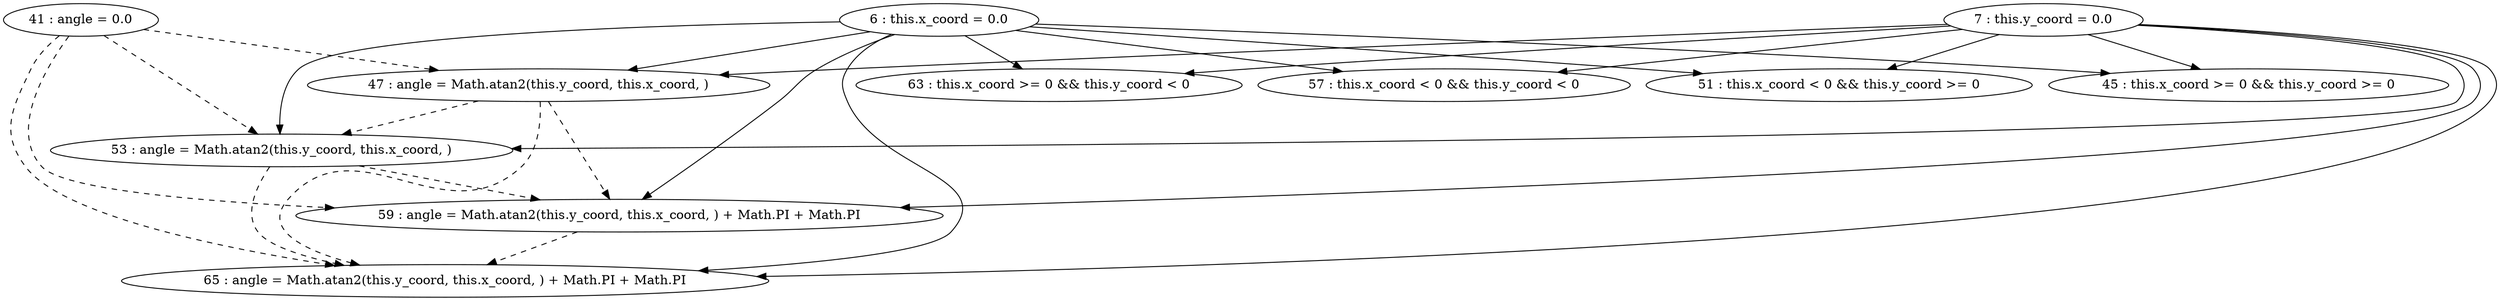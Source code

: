 digraph G {
"6 : this.x_coord = 0.0"
"6 : this.x_coord = 0.0" -> "47 : angle = Math.atan2(this.y_coord, this.x_coord, )"
"6 : this.x_coord = 0.0" -> "51 : this.x_coord < 0 && this.y_coord >= 0"
"6 : this.x_coord = 0.0" -> "59 : angle = Math.atan2(this.y_coord, this.x_coord, ) + Math.PI + Math.PI"
"6 : this.x_coord = 0.0" -> "45 : this.x_coord >= 0 && this.y_coord >= 0"
"6 : this.x_coord = 0.0" -> "63 : this.x_coord >= 0 && this.y_coord < 0"
"6 : this.x_coord = 0.0" -> "65 : angle = Math.atan2(this.y_coord, this.x_coord, ) + Math.PI + Math.PI"
"6 : this.x_coord = 0.0" -> "57 : this.x_coord < 0 && this.y_coord < 0"
"6 : this.x_coord = 0.0" -> "53 : angle = Math.atan2(this.y_coord, this.x_coord, )"
"7 : this.y_coord = 0.0"
"7 : this.y_coord = 0.0" -> "47 : angle = Math.atan2(this.y_coord, this.x_coord, )"
"7 : this.y_coord = 0.0" -> "51 : this.x_coord < 0 && this.y_coord >= 0"
"7 : this.y_coord = 0.0" -> "59 : angle = Math.atan2(this.y_coord, this.x_coord, ) + Math.PI + Math.PI"
"7 : this.y_coord = 0.0" -> "45 : this.x_coord >= 0 && this.y_coord >= 0"
"7 : this.y_coord = 0.0" -> "63 : this.x_coord >= 0 && this.y_coord < 0"
"7 : this.y_coord = 0.0" -> "65 : angle = Math.atan2(this.y_coord, this.x_coord, ) + Math.PI + Math.PI"
"7 : this.y_coord = 0.0" -> "57 : this.x_coord < 0 && this.y_coord < 0"
"7 : this.y_coord = 0.0" -> "53 : angle = Math.atan2(this.y_coord, this.x_coord, )"
"41 : angle = 0.0"
"41 : angle = 0.0" -> "47 : angle = Math.atan2(this.y_coord, this.x_coord, )" [style=dashed]
"41 : angle = 0.0" -> "59 : angle = Math.atan2(this.y_coord, this.x_coord, ) + Math.PI + Math.PI" [style=dashed]
"41 : angle = 0.0" -> "65 : angle = Math.atan2(this.y_coord, this.x_coord, ) + Math.PI + Math.PI" [style=dashed]
"41 : angle = 0.0" -> "53 : angle = Math.atan2(this.y_coord, this.x_coord, )" [style=dashed]
"45 : this.x_coord >= 0 && this.y_coord >= 0"
"47 : angle = Math.atan2(this.y_coord, this.x_coord, )"
"47 : angle = Math.atan2(this.y_coord, this.x_coord, )" -> "59 : angle = Math.atan2(this.y_coord, this.x_coord, ) + Math.PI + Math.PI" [style=dashed]
"47 : angle = Math.atan2(this.y_coord, this.x_coord, )" -> "65 : angle = Math.atan2(this.y_coord, this.x_coord, ) + Math.PI + Math.PI" [style=dashed]
"47 : angle = Math.atan2(this.y_coord, this.x_coord, )" -> "53 : angle = Math.atan2(this.y_coord, this.x_coord, )" [style=dashed]
"51 : this.x_coord < 0 && this.y_coord >= 0"
"53 : angle = Math.atan2(this.y_coord, this.x_coord, )"
"53 : angle = Math.atan2(this.y_coord, this.x_coord, )" -> "59 : angle = Math.atan2(this.y_coord, this.x_coord, ) + Math.PI + Math.PI" [style=dashed]
"53 : angle = Math.atan2(this.y_coord, this.x_coord, )" -> "65 : angle = Math.atan2(this.y_coord, this.x_coord, ) + Math.PI + Math.PI" [style=dashed]
"57 : this.x_coord < 0 && this.y_coord < 0"
"59 : angle = Math.atan2(this.y_coord, this.x_coord, ) + Math.PI + Math.PI"
"59 : angle = Math.atan2(this.y_coord, this.x_coord, ) + Math.PI + Math.PI" -> "65 : angle = Math.atan2(this.y_coord, this.x_coord, ) + Math.PI + Math.PI" [style=dashed]
"63 : this.x_coord >= 0 && this.y_coord < 0"
"65 : angle = Math.atan2(this.y_coord, this.x_coord, ) + Math.PI + Math.PI"
}